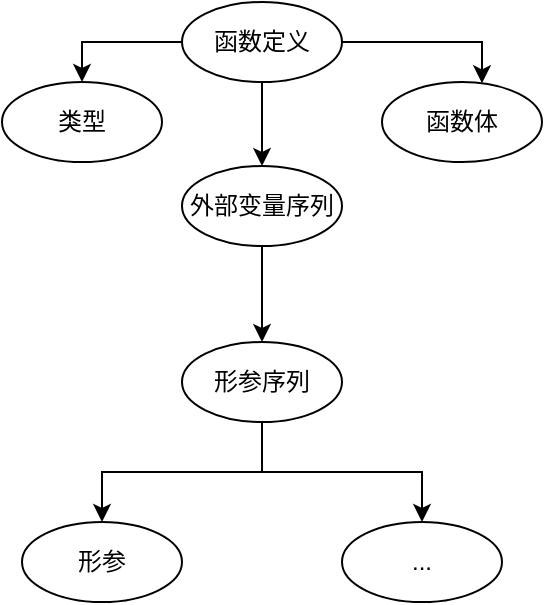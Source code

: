 <mxfile version="21.7.5" type="device">
  <diagram name="第 1 页" id="1oMsVFiBbRYVfmmcZz7F">
    <mxGraphModel dx="1082" dy="1766" grid="1" gridSize="10" guides="1" tooltips="1" connect="1" arrows="1" fold="1" page="1" pageScale="1" pageWidth="827" pageHeight="1169" math="0" shadow="0">
      <root>
        <mxCell id="0" />
        <mxCell id="1" parent="0" />
        <mxCell id="tR-5AP1iEWvs70yg2sD0-4" value="" style="edgeStyle=orthogonalEdgeStyle;rounded=0;orthogonalLoop=1;jettySize=auto;html=1;" edge="1" parent="1" source="tR-5AP1iEWvs70yg2sD0-2" target="tR-5AP1iEWvs70yg2sD0-3">
          <mxGeometry relative="1" as="geometry" />
        </mxCell>
        <mxCell id="tR-5AP1iEWvs70yg2sD0-13" value="" style="edgeStyle=orthogonalEdgeStyle;rounded=0;orthogonalLoop=1;jettySize=auto;html=1;" edge="1" parent="1" source="tR-5AP1iEWvs70yg2sD0-2" target="tR-5AP1iEWvs70yg2sD0-12">
          <mxGeometry relative="1" as="geometry">
            <Array as="points">
              <mxPoint x="750" y="-1070" />
            </Array>
          </mxGeometry>
        </mxCell>
        <mxCell id="tR-5AP1iEWvs70yg2sD0-15" value="" style="edgeStyle=orthogonalEdgeStyle;rounded=0;orthogonalLoop=1;jettySize=auto;html=1;" edge="1" parent="1" source="tR-5AP1iEWvs70yg2sD0-2" target="tR-5AP1iEWvs70yg2sD0-14">
          <mxGeometry relative="1" as="geometry">
            <Array as="points">
              <mxPoint x="550" y="-1070" />
            </Array>
          </mxGeometry>
        </mxCell>
        <mxCell id="tR-5AP1iEWvs70yg2sD0-2" value="函数定义" style="ellipse;whiteSpace=wrap;html=1;" vertex="1" parent="1">
          <mxGeometry x="600" y="-1090" width="80" height="40" as="geometry" />
        </mxCell>
        <mxCell id="tR-5AP1iEWvs70yg2sD0-6" value="" style="edgeStyle=orthogonalEdgeStyle;rounded=0;orthogonalLoop=1;jettySize=auto;html=1;" edge="1" parent="1" source="tR-5AP1iEWvs70yg2sD0-3" target="tR-5AP1iEWvs70yg2sD0-5">
          <mxGeometry relative="1" as="geometry" />
        </mxCell>
        <mxCell id="tR-5AP1iEWvs70yg2sD0-3" value="外部变量序列" style="ellipse;whiteSpace=wrap;html=1;" vertex="1" parent="1">
          <mxGeometry x="600" y="-1008" width="80" height="40" as="geometry" />
        </mxCell>
        <mxCell id="tR-5AP1iEWvs70yg2sD0-9" value="" style="edgeStyle=orthogonalEdgeStyle;rounded=0;orthogonalLoop=1;jettySize=auto;html=1;" edge="1" parent="1" source="tR-5AP1iEWvs70yg2sD0-5" target="tR-5AP1iEWvs70yg2sD0-8">
          <mxGeometry relative="1" as="geometry" />
        </mxCell>
        <mxCell id="tR-5AP1iEWvs70yg2sD0-11" value="" style="edgeStyle=orthogonalEdgeStyle;rounded=0;orthogonalLoop=1;jettySize=auto;html=1;" edge="1" parent="1" source="tR-5AP1iEWvs70yg2sD0-5" target="tR-5AP1iEWvs70yg2sD0-10">
          <mxGeometry relative="1" as="geometry" />
        </mxCell>
        <mxCell id="tR-5AP1iEWvs70yg2sD0-5" value="形参序列" style="ellipse;whiteSpace=wrap;html=1;" vertex="1" parent="1">
          <mxGeometry x="600" y="-920" width="80" height="40" as="geometry" />
        </mxCell>
        <mxCell id="tR-5AP1iEWvs70yg2sD0-8" value="形参" style="ellipse;whiteSpace=wrap;html=1;" vertex="1" parent="1">
          <mxGeometry x="520" y="-830" width="80" height="40" as="geometry" />
        </mxCell>
        <mxCell id="tR-5AP1iEWvs70yg2sD0-10" value="..." style="ellipse;whiteSpace=wrap;html=1;" vertex="1" parent="1">
          <mxGeometry x="680" y="-830" width="80" height="40" as="geometry" />
        </mxCell>
        <mxCell id="tR-5AP1iEWvs70yg2sD0-12" value="函数体" style="ellipse;whiteSpace=wrap;html=1;" vertex="1" parent="1">
          <mxGeometry x="700" y="-1050" width="80" height="40" as="geometry" />
        </mxCell>
        <mxCell id="tR-5AP1iEWvs70yg2sD0-14" value="类型" style="ellipse;whiteSpace=wrap;html=1;" vertex="1" parent="1">
          <mxGeometry x="510" y="-1050" width="80" height="40" as="geometry" />
        </mxCell>
      </root>
    </mxGraphModel>
  </diagram>
</mxfile>
